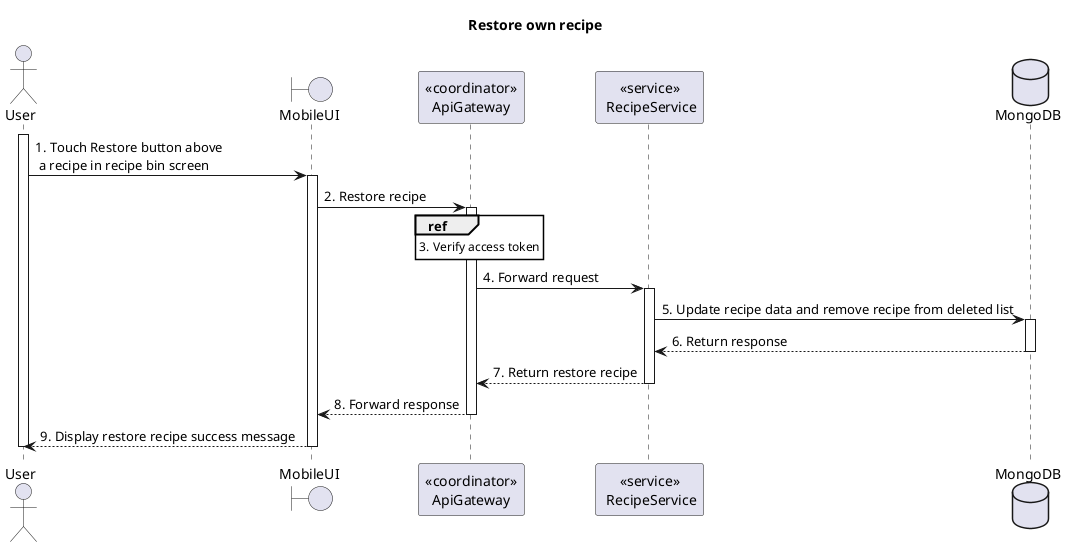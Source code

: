 @startuml Sequence
title "Restore own recipe"
' Style section
<style>
  sequenceDiagram {
    reference {
      BackGroundColor white
    }
}
</style>

actor User
boundary MobileUI 
participant "<<coordinator>>\nApiGateway" as ApiGateway
participant "<<service>>\n RecipeService" as RecipeService
database MongoDB

activate User
User -> MobileUI++: 1. Touch Restore button above \n a recipe in recipe bin screen
MobileUI -> ApiGateway++: 2. Restore recipe
ref over ApiGateway: 3. Verify access token
ApiGateway -> RecipeService++: 4. Forward request
RecipeService -> MongoDB++: 5. Update recipe data and remove recipe from deleted list
RecipeService <-- MongoDB--: 6. Return response
ApiGateway <-- RecipeService--: 7. Return restore recipe
MobileUI <-- ApiGateway--: 8. Forward response
User <-- MobileUI--: 9. Display restore recipe success message
deactivate User
@enduml
